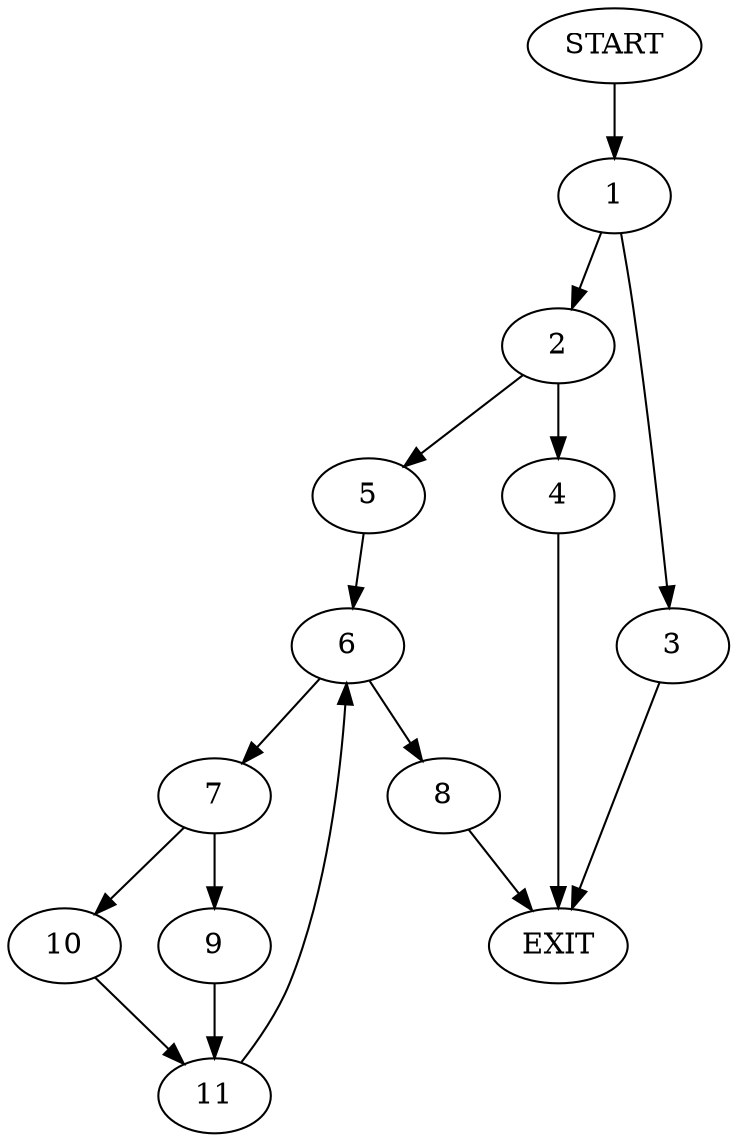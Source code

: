 digraph {
0 [label="START"]
12 [label="EXIT"]
0 -> 1
1 -> 2
1 -> 3
2 -> 4
2 -> 5
3 -> 12
5 -> 6
4 -> 12
6 -> 7
6 -> 8
7 -> 9
7 -> 10
8 -> 12
9 -> 11
10 -> 11
11 -> 6
}
